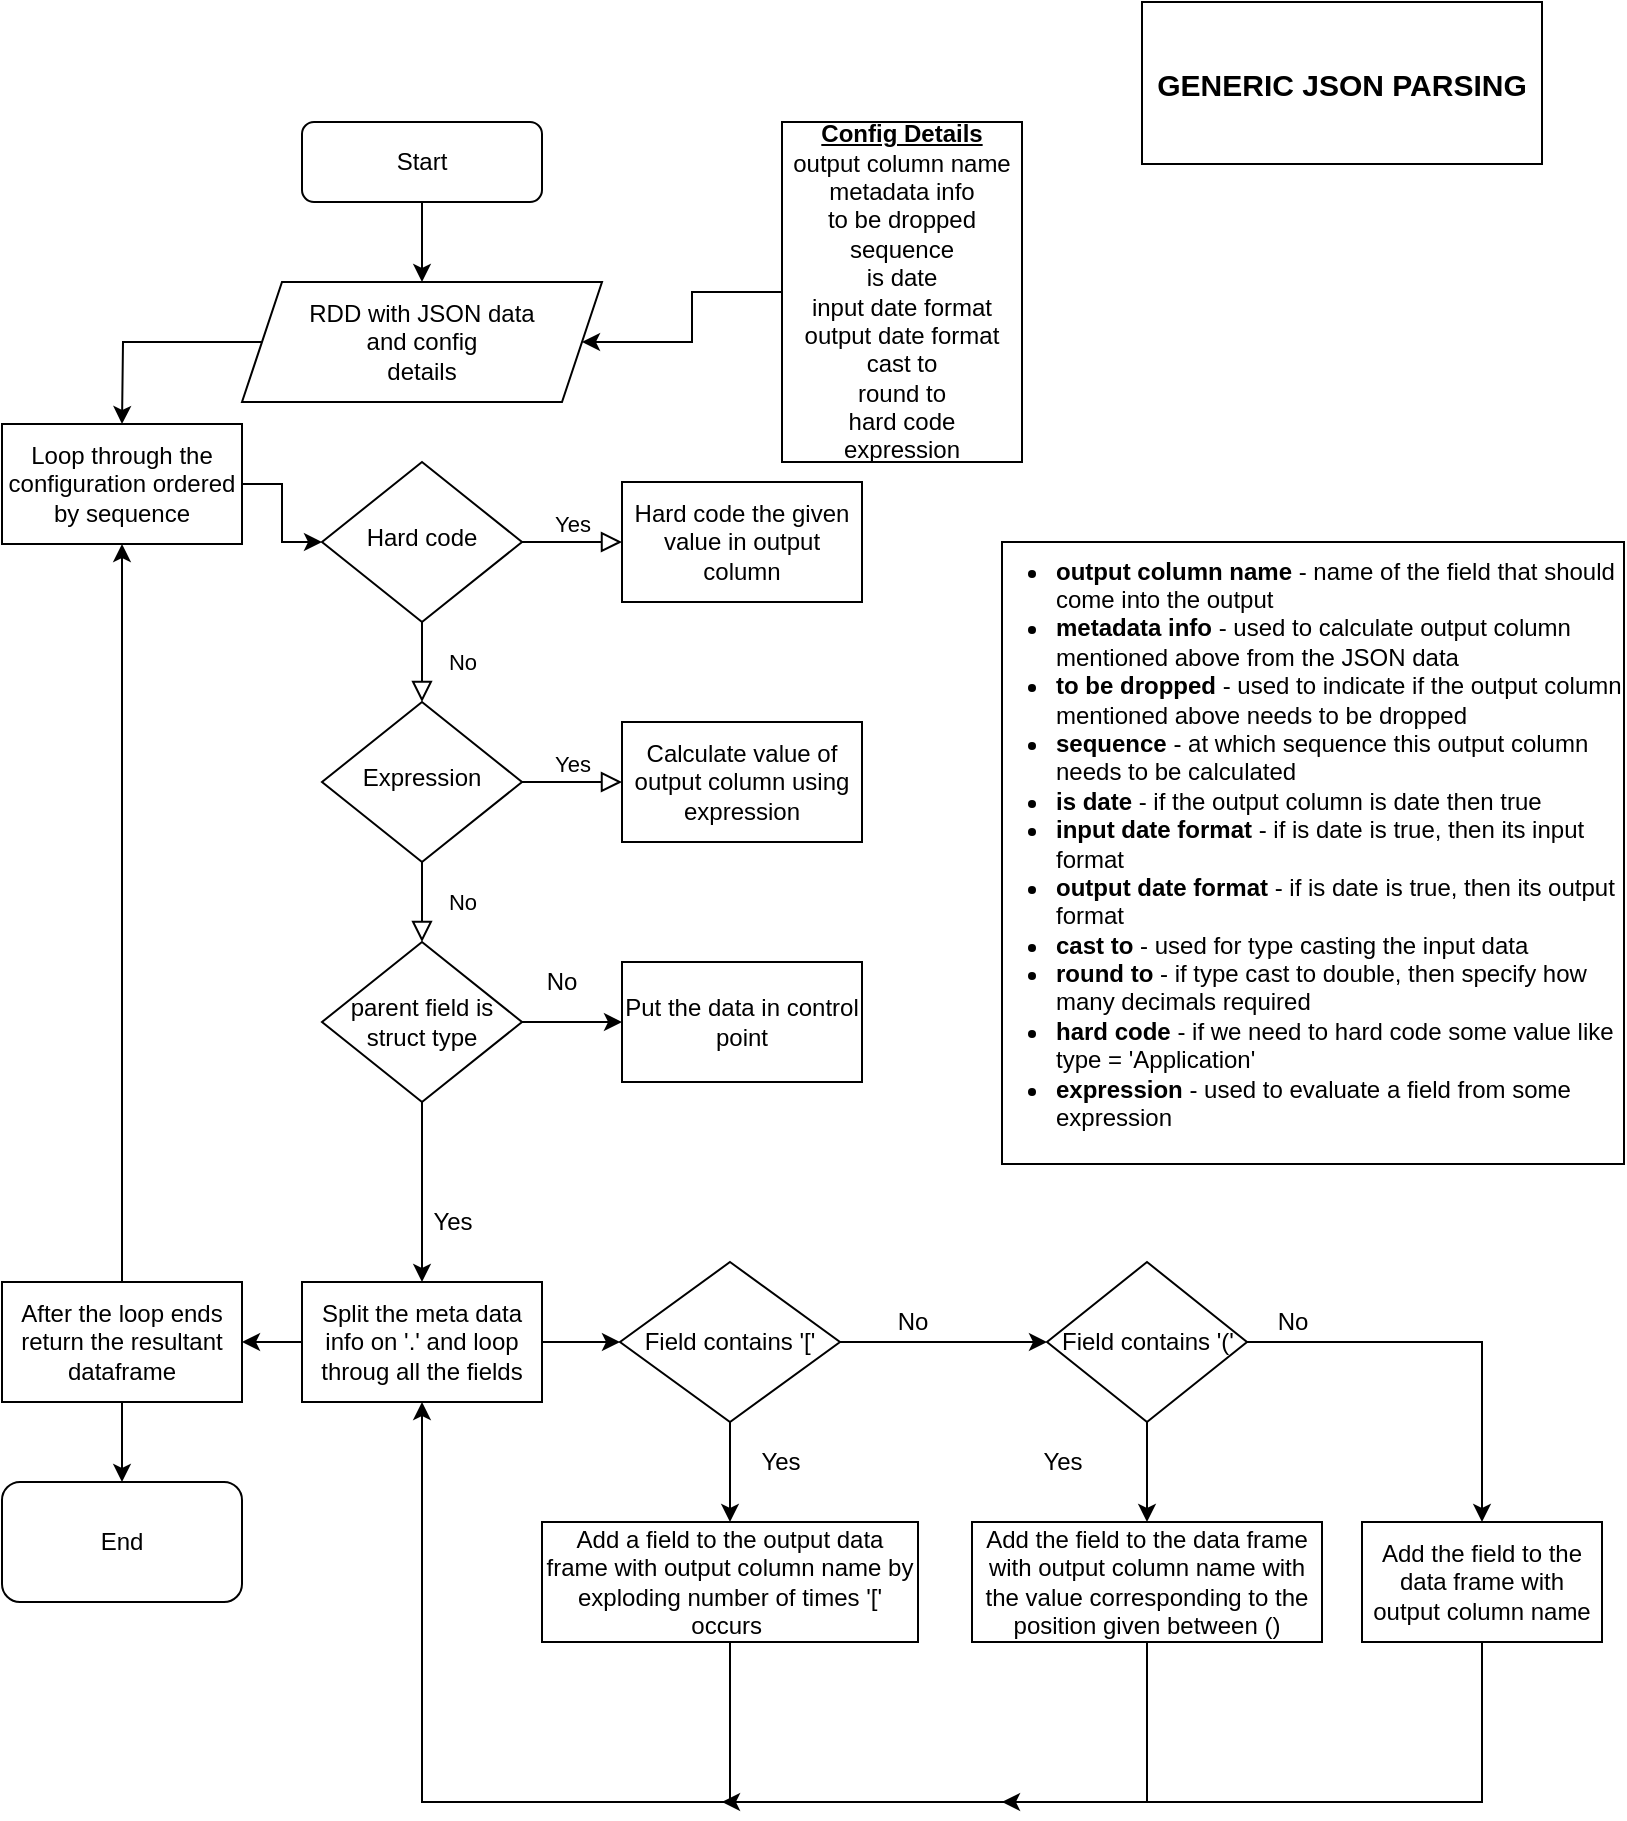 <mxfile version="14.9.5" type="github" pages="2">
  <diagram id="C5RBs43oDa-KdzZeNtuy" name="parsing">
    <mxGraphModel dx="1038" dy="624" grid="1" gridSize="10" guides="1" tooltips="1" connect="1" arrows="1" fold="1" page="1" pageScale="1" pageWidth="827" pageHeight="1169" math="0" shadow="0">
      <root>
        <mxCell id="WIyWlLk6GJQsqaUBKTNV-0" />
        <mxCell id="WIyWlLk6GJQsqaUBKTNV-1" parent="WIyWlLk6GJQsqaUBKTNV-0" />
        <mxCell id="6fu1KNPwRsRWhP71k715-2" value="" style="whiteSpace=wrap;html=1;aspect=fixed;" parent="WIyWlLk6GJQsqaUBKTNV-1" vertex="1">
          <mxGeometry x="510" y="309" width="311" height="311" as="geometry" />
        </mxCell>
        <mxCell id="URmaCaLnYU4HS1EAbrBs-4" value="" style="edgeStyle=orthogonalEdgeStyle;rounded=0;orthogonalLoop=1;jettySize=auto;html=1;" parent="WIyWlLk6GJQsqaUBKTNV-1" source="WIyWlLk6GJQsqaUBKTNV-3" target="URmaCaLnYU4HS1EAbrBs-2" edge="1">
          <mxGeometry relative="1" as="geometry" />
        </mxCell>
        <mxCell id="WIyWlLk6GJQsqaUBKTNV-3" value="Start" style="rounded=1;whiteSpace=wrap;html=1;fontSize=12;glass=0;strokeWidth=1;shadow=0;" parent="WIyWlLk6GJQsqaUBKTNV-1" vertex="1">
          <mxGeometry x="160" y="99" width="120" height="40" as="geometry" />
        </mxCell>
        <mxCell id="WIyWlLk6GJQsqaUBKTNV-4" value="No" style="rounded=0;html=1;jettySize=auto;orthogonalLoop=1;fontSize=11;endArrow=block;endFill=0;endSize=8;strokeWidth=1;shadow=0;labelBackgroundColor=none;edgeStyle=orthogonalEdgeStyle;" parent="WIyWlLk6GJQsqaUBKTNV-1" source="WIyWlLk6GJQsqaUBKTNV-6" target="WIyWlLk6GJQsqaUBKTNV-10" edge="1">
          <mxGeometry y="20" relative="1" as="geometry">
            <mxPoint as="offset" />
          </mxGeometry>
        </mxCell>
        <mxCell id="WIyWlLk6GJQsqaUBKTNV-5" value="Yes" style="edgeStyle=orthogonalEdgeStyle;rounded=0;html=1;jettySize=auto;orthogonalLoop=1;fontSize=11;endArrow=block;endFill=0;endSize=8;strokeWidth=1;shadow=0;labelBackgroundColor=none;" parent="WIyWlLk6GJQsqaUBKTNV-1" source="WIyWlLk6GJQsqaUBKTNV-6" edge="1">
          <mxGeometry y="10" relative="1" as="geometry">
            <mxPoint as="offset" />
            <mxPoint x="320" y="309" as="targetPoint" />
          </mxGeometry>
        </mxCell>
        <mxCell id="WIyWlLk6GJQsqaUBKTNV-6" value="Hard code" style="rhombus;whiteSpace=wrap;html=1;shadow=0;fontFamily=Helvetica;fontSize=12;align=center;strokeWidth=1;spacing=6;spacingTop=-4;" parent="WIyWlLk6GJQsqaUBKTNV-1" vertex="1">
          <mxGeometry x="170" y="269" width="100" height="80" as="geometry" />
        </mxCell>
        <mxCell id="WIyWlLk6GJQsqaUBKTNV-9" value="Yes" style="edgeStyle=orthogonalEdgeStyle;rounded=0;html=1;jettySize=auto;orthogonalLoop=1;fontSize=11;endArrow=block;endFill=0;endSize=8;strokeWidth=1;shadow=0;labelBackgroundColor=none;" parent="WIyWlLk6GJQsqaUBKTNV-1" source="WIyWlLk6GJQsqaUBKTNV-10" edge="1">
          <mxGeometry y="10" relative="1" as="geometry">
            <mxPoint as="offset" />
            <mxPoint x="320" y="429" as="targetPoint" />
          </mxGeometry>
        </mxCell>
        <mxCell id="WIyWlLk6GJQsqaUBKTNV-10" value="Expression" style="rhombus;whiteSpace=wrap;html=1;shadow=0;fontFamily=Helvetica;fontSize=12;align=center;strokeWidth=1;spacing=6;spacingTop=-4;" parent="WIyWlLk6GJQsqaUBKTNV-1" vertex="1">
          <mxGeometry x="170" y="389" width="100" height="80" as="geometry" />
        </mxCell>
        <mxCell id="cBiHzb_ngarxpg5YIPHh-1" style="edgeStyle=orthogonalEdgeStyle;rounded=0;orthogonalLoop=1;jettySize=auto;html=1;" parent="WIyWlLk6GJQsqaUBKTNV-1" source="URmaCaLnYU4HS1EAbrBs-2" edge="1">
          <mxGeometry relative="1" as="geometry">
            <mxPoint x="70" y="250" as="targetPoint" />
          </mxGeometry>
        </mxCell>
        <mxCell id="URmaCaLnYU4HS1EAbrBs-2" value="RDD with JSON data &lt;br&gt;and config&lt;br&gt;details" style="shape=parallelogram;perimeter=parallelogramPerimeter;whiteSpace=wrap;html=1;fixedSize=1;" parent="WIyWlLk6GJQsqaUBKTNV-1" vertex="1">
          <mxGeometry x="130" y="179" width="180" height="60" as="geometry" />
        </mxCell>
        <mxCell id="f21nMO-rB-nOfHqU8Tqs-0" style="edgeStyle=orthogonalEdgeStyle;rounded=0;orthogonalLoop=1;jettySize=auto;html=1;" parent="WIyWlLk6GJQsqaUBKTNV-1" source="URmaCaLnYU4HS1EAbrBs-5" target="URmaCaLnYU4HS1EAbrBs-2" edge="1">
          <mxGeometry relative="1" as="geometry" />
        </mxCell>
        <mxCell id="URmaCaLnYU4HS1EAbrBs-5" value="&lt;b&gt;&lt;u&gt;Config Details&lt;/u&gt;&lt;/b&gt;&lt;br&gt;output column name&lt;br&gt;metadata info&lt;br&gt;to be dropped&lt;br&gt;sequence&lt;br&gt;is date&lt;br&gt;input date format&lt;br&gt;output date format&lt;br&gt;cast to&lt;br&gt;round to&lt;br&gt;hard code&lt;br&gt;expression" style="whiteSpace=wrap;html=1;" parent="WIyWlLk6GJQsqaUBKTNV-1" vertex="1">
          <mxGeometry x="400" y="99" width="120" height="170" as="geometry" />
        </mxCell>
        <mxCell id="URmaCaLnYU4HS1EAbrBs-7" value="No" style="rounded=0;html=1;jettySize=auto;orthogonalLoop=1;fontSize=11;endArrow=block;endFill=0;endSize=8;strokeWidth=1;shadow=0;labelBackgroundColor=none;edgeStyle=orthogonalEdgeStyle;exitX=0.5;exitY=1;exitDx=0;exitDy=0;" parent="WIyWlLk6GJQsqaUBKTNV-1" source="WIyWlLk6GJQsqaUBKTNV-10" edge="1">
          <mxGeometry y="20" relative="1" as="geometry">
            <mxPoint as="offset" />
            <mxPoint x="230" y="519" as="sourcePoint" />
            <mxPoint x="220" y="509" as="targetPoint" />
          </mxGeometry>
        </mxCell>
        <mxCell id="URmaCaLnYU4HS1EAbrBs-9" style="edgeStyle=orthogonalEdgeStyle;rounded=0;orthogonalLoop=1;jettySize=auto;html=1;exitX=1;exitY=0.5;exitDx=0;exitDy=0;entryX=0;entryY=0.5;entryDx=0;entryDy=0;" parent="WIyWlLk6GJQsqaUBKTNV-1" source="URmaCaLnYU4HS1EAbrBs-8" target="URmaCaLnYU4HS1EAbrBs-13" edge="1">
          <mxGeometry relative="1" as="geometry">
            <mxPoint x="310" y="549" as="targetPoint" />
          </mxGeometry>
        </mxCell>
        <mxCell id="URmaCaLnYU4HS1EAbrBs-15" value="" style="edgeStyle=orthogonalEdgeStyle;rounded=0;orthogonalLoop=1;jettySize=auto;html=1;" parent="WIyWlLk6GJQsqaUBKTNV-1" source="URmaCaLnYU4HS1EAbrBs-8" target="URmaCaLnYU4HS1EAbrBs-14" edge="1">
          <mxGeometry relative="1" as="geometry" />
        </mxCell>
        <mxCell id="URmaCaLnYU4HS1EAbrBs-8" value="parent field is struct type" style="rhombus;whiteSpace=wrap;html=1;" parent="WIyWlLk6GJQsqaUBKTNV-1" vertex="1">
          <mxGeometry x="170" y="509" width="100" height="80" as="geometry" />
        </mxCell>
        <mxCell id="URmaCaLnYU4HS1EAbrBs-10" value="No" style="text;html=1;strokeColor=none;fillColor=none;align=center;verticalAlign=middle;whiteSpace=wrap;rounded=0;" parent="WIyWlLk6GJQsqaUBKTNV-1" vertex="1">
          <mxGeometry x="270" y="519" width="40" height="20" as="geometry" />
        </mxCell>
        <mxCell id="URmaCaLnYU4HS1EAbrBs-11" value="&lt;span&gt;Hard code the given&lt;/span&gt;&lt;br&gt;&lt;span&gt;value in output column&lt;/span&gt;" style="whiteSpace=wrap;html=1;" parent="WIyWlLk6GJQsqaUBKTNV-1" vertex="1">
          <mxGeometry x="320" y="279" width="120" height="60" as="geometry" />
        </mxCell>
        <mxCell id="URmaCaLnYU4HS1EAbrBs-12" value="&lt;span&gt;Calculate value of output column using expression&lt;/span&gt;" style="whiteSpace=wrap;html=1;" parent="WIyWlLk6GJQsqaUBKTNV-1" vertex="1">
          <mxGeometry x="320" y="399" width="120" height="60" as="geometry" />
        </mxCell>
        <mxCell id="URmaCaLnYU4HS1EAbrBs-13" value="Put the data in control point" style="whiteSpace=wrap;html=1;" parent="WIyWlLk6GJQsqaUBKTNV-1" vertex="1">
          <mxGeometry x="320" y="519" width="120" height="60" as="geometry" />
        </mxCell>
        <mxCell id="URmaCaLnYU4HS1EAbrBs-18" value="" style="edgeStyle=orthogonalEdgeStyle;rounded=0;orthogonalLoop=1;jettySize=auto;html=1;" parent="WIyWlLk6GJQsqaUBKTNV-1" source="URmaCaLnYU4HS1EAbrBs-14" target="URmaCaLnYU4HS1EAbrBs-17" edge="1">
          <mxGeometry relative="1" as="geometry" />
        </mxCell>
        <mxCell id="URmaCaLnYU4HS1EAbrBs-40" value="" style="edgeStyle=orthogonalEdgeStyle;rounded=0;orthogonalLoop=1;jettySize=auto;html=1;" parent="WIyWlLk6GJQsqaUBKTNV-1" source="URmaCaLnYU4HS1EAbrBs-14" target="URmaCaLnYU4HS1EAbrBs-39" edge="1">
          <mxGeometry relative="1" as="geometry" />
        </mxCell>
        <mxCell id="URmaCaLnYU4HS1EAbrBs-14" value="Split the meta data info on &#39;.&#39; and loop throug all the fields" style="whiteSpace=wrap;html=1;" parent="WIyWlLk6GJQsqaUBKTNV-1" vertex="1">
          <mxGeometry x="160" y="679" width="120" height="60" as="geometry" />
        </mxCell>
        <mxCell id="URmaCaLnYU4HS1EAbrBs-16" value="Yes" style="text;html=1;align=center;verticalAlign=middle;resizable=0;points=[];autosize=1;strokeColor=none;" parent="WIyWlLk6GJQsqaUBKTNV-1" vertex="1">
          <mxGeometry x="220" y="639" width="30" height="20" as="geometry" />
        </mxCell>
        <mxCell id="URmaCaLnYU4HS1EAbrBs-20" value="" style="edgeStyle=orthogonalEdgeStyle;rounded=0;orthogonalLoop=1;jettySize=auto;html=1;" parent="WIyWlLk6GJQsqaUBKTNV-1" source="URmaCaLnYU4HS1EAbrBs-17" target="URmaCaLnYU4HS1EAbrBs-19" edge="1">
          <mxGeometry relative="1" as="geometry" />
        </mxCell>
        <mxCell id="URmaCaLnYU4HS1EAbrBs-24" value="" style="edgeStyle=orthogonalEdgeStyle;rounded=0;orthogonalLoop=1;jettySize=auto;html=1;" parent="WIyWlLk6GJQsqaUBKTNV-1" source="URmaCaLnYU4HS1EAbrBs-17" target="URmaCaLnYU4HS1EAbrBs-23" edge="1">
          <mxGeometry relative="1" as="geometry" />
        </mxCell>
        <mxCell id="URmaCaLnYU4HS1EAbrBs-17" value="Field contains &#39;[&#39;" style="rhombus;whiteSpace=wrap;html=1;" parent="WIyWlLk6GJQsqaUBKTNV-1" vertex="1">
          <mxGeometry x="319" y="669" width="110" height="80" as="geometry" />
        </mxCell>
        <mxCell id="URmaCaLnYU4HS1EAbrBs-22" value="" style="edgeStyle=orthogonalEdgeStyle;rounded=0;orthogonalLoop=1;jettySize=auto;html=1;entryX=0.5;entryY=0;entryDx=0;entryDy=0;" parent="WIyWlLk6GJQsqaUBKTNV-1" source="URmaCaLnYU4HS1EAbrBs-19" target="URmaCaLnYU4HS1EAbrBs-27" edge="1">
          <mxGeometry relative="1" as="geometry">
            <mxPoint x="650" y="709" as="targetPoint" />
          </mxGeometry>
        </mxCell>
        <mxCell id="URmaCaLnYU4HS1EAbrBs-26" value="" style="edgeStyle=orthogonalEdgeStyle;rounded=0;orthogonalLoop=1;jettySize=auto;html=1;" parent="WIyWlLk6GJQsqaUBKTNV-1" source="URmaCaLnYU4HS1EAbrBs-19" target="URmaCaLnYU4HS1EAbrBs-25" edge="1">
          <mxGeometry relative="1" as="geometry" />
        </mxCell>
        <mxCell id="URmaCaLnYU4HS1EAbrBs-19" value="Field contains &#39;(&#39;" style="rhombus;whiteSpace=wrap;html=1;" parent="WIyWlLk6GJQsqaUBKTNV-1" vertex="1">
          <mxGeometry x="532.5" y="669" width="100" height="80" as="geometry" />
        </mxCell>
        <mxCell id="URmaCaLnYU4HS1EAbrBs-30" style="edgeStyle=orthogonalEdgeStyle;rounded=0;orthogonalLoop=1;jettySize=auto;html=1;exitX=0.5;exitY=1;exitDx=0;exitDy=0;entryX=0.5;entryY=1;entryDx=0;entryDy=0;" parent="WIyWlLk6GJQsqaUBKTNV-1" source="URmaCaLnYU4HS1EAbrBs-23" target="URmaCaLnYU4HS1EAbrBs-14" edge="1">
          <mxGeometry relative="1" as="geometry">
            <mxPoint x="220" y="749" as="targetPoint" />
            <Array as="points">
              <mxPoint x="374" y="939" />
              <mxPoint x="220" y="939" />
            </Array>
          </mxGeometry>
        </mxCell>
        <mxCell id="URmaCaLnYU4HS1EAbrBs-23" value="Add a field to the output data frame with output column name by exploding number of times &#39;[&#39; occurs&amp;nbsp;" style="whiteSpace=wrap;html=1;" parent="WIyWlLk6GJQsqaUBKTNV-1" vertex="1">
          <mxGeometry x="280" y="799" width="188" height="60" as="geometry" />
        </mxCell>
        <mxCell id="URmaCaLnYU4HS1EAbrBs-32" style="edgeStyle=orthogonalEdgeStyle;rounded=0;orthogonalLoop=1;jettySize=auto;html=1;exitX=0.5;exitY=1;exitDx=0;exitDy=0;" parent="WIyWlLk6GJQsqaUBKTNV-1" source="URmaCaLnYU4HS1EAbrBs-25" edge="1">
          <mxGeometry relative="1" as="geometry">
            <mxPoint x="370" y="939" as="targetPoint" />
            <Array as="points">
              <mxPoint x="583" y="939" />
            </Array>
          </mxGeometry>
        </mxCell>
        <mxCell id="URmaCaLnYU4HS1EAbrBs-25" value="&lt;span&gt;Add the field to the data frame with output column name with the value corresponding to the position given between ()&lt;/span&gt;" style="whiteSpace=wrap;html=1;" parent="WIyWlLk6GJQsqaUBKTNV-1" vertex="1">
          <mxGeometry x="495" y="799" width="175" height="60" as="geometry" />
        </mxCell>
        <mxCell id="URmaCaLnYU4HS1EAbrBs-33" style="edgeStyle=orthogonalEdgeStyle;rounded=0;orthogonalLoop=1;jettySize=auto;html=1;exitX=0.5;exitY=1;exitDx=0;exitDy=0;" parent="WIyWlLk6GJQsqaUBKTNV-1" source="URmaCaLnYU4HS1EAbrBs-27" edge="1">
          <mxGeometry relative="1" as="geometry">
            <mxPoint x="510" y="939" as="targetPoint" />
            <Array as="points">
              <mxPoint x="750" y="939" />
            </Array>
          </mxGeometry>
        </mxCell>
        <mxCell id="URmaCaLnYU4HS1EAbrBs-27" value="Add the field to the data frame with output column name" style="whiteSpace=wrap;html=1;" parent="WIyWlLk6GJQsqaUBKTNV-1" vertex="1">
          <mxGeometry x="690" y="799" width="120" height="60" as="geometry" />
        </mxCell>
        <mxCell id="URmaCaLnYU4HS1EAbrBs-35" value="No" style="text;html=1;align=center;verticalAlign=middle;resizable=0;points=[];autosize=1;strokeColor=none;" parent="WIyWlLk6GJQsqaUBKTNV-1" vertex="1">
          <mxGeometry x="640" y="689" width="30" height="20" as="geometry" />
        </mxCell>
        <mxCell id="URmaCaLnYU4HS1EAbrBs-36" value="No" style="text;html=1;align=center;verticalAlign=middle;resizable=0;points=[];autosize=1;strokeColor=none;" parent="WIyWlLk6GJQsqaUBKTNV-1" vertex="1">
          <mxGeometry x="450" y="689" width="30" height="20" as="geometry" />
        </mxCell>
        <mxCell id="URmaCaLnYU4HS1EAbrBs-37" value="Yes" style="text;html=1;align=center;verticalAlign=middle;resizable=0;points=[];autosize=1;strokeColor=none;" parent="WIyWlLk6GJQsqaUBKTNV-1" vertex="1">
          <mxGeometry x="384" y="759" width="30" height="20" as="geometry" />
        </mxCell>
        <mxCell id="URmaCaLnYU4HS1EAbrBs-38" value="Yes" style="text;html=1;align=center;verticalAlign=middle;resizable=0;points=[];autosize=1;strokeColor=none;" parent="WIyWlLk6GJQsqaUBKTNV-1" vertex="1">
          <mxGeometry x="525" y="759" width="30" height="20" as="geometry" />
        </mxCell>
        <mxCell id="URmaCaLnYU4HS1EAbrBs-42" value="" style="edgeStyle=orthogonalEdgeStyle;rounded=0;orthogonalLoop=1;jettySize=auto;html=1;" parent="WIyWlLk6GJQsqaUBKTNV-1" source="URmaCaLnYU4HS1EAbrBs-39" target="URmaCaLnYU4HS1EAbrBs-41" edge="1">
          <mxGeometry relative="1" as="geometry" />
        </mxCell>
        <mxCell id="cBiHzb_ngarxpg5YIPHh-4" style="edgeStyle=orthogonalEdgeStyle;rounded=0;orthogonalLoop=1;jettySize=auto;html=1;entryX=0.5;entryY=1;entryDx=0;entryDy=0;" parent="WIyWlLk6GJQsqaUBKTNV-1" source="URmaCaLnYU4HS1EAbrBs-39" target="cBiHzb_ngarxpg5YIPHh-0" edge="1">
          <mxGeometry relative="1" as="geometry" />
        </mxCell>
        <mxCell id="URmaCaLnYU4HS1EAbrBs-39" value="After the loop ends return the resultant dataframe" style="whiteSpace=wrap;html=1;" parent="WIyWlLk6GJQsqaUBKTNV-1" vertex="1">
          <mxGeometry x="10" y="679" width="120" height="60" as="geometry" />
        </mxCell>
        <mxCell id="URmaCaLnYU4HS1EAbrBs-41" value="End" style="rounded=1;whiteSpace=wrap;html=1;" parent="WIyWlLk6GJQsqaUBKTNV-1" vertex="1">
          <mxGeometry x="10" y="779" width="120" height="60" as="geometry" />
        </mxCell>
        <mxCell id="XpdEg-C_2FEA5WS1l5iR-0" value="&lt;b&gt;&lt;font style=&quot;font-size: 15px&quot;&gt;GENERIC JSON PARSING&lt;/font&gt;&lt;/b&gt;" style="whiteSpace=wrap;html=1;" parent="WIyWlLk6GJQsqaUBKTNV-1" vertex="1">
          <mxGeometry x="580" y="39" width="200" height="81" as="geometry" />
        </mxCell>
        <mxCell id="cBiHzb_ngarxpg5YIPHh-3" style="edgeStyle=orthogonalEdgeStyle;rounded=0;orthogonalLoop=1;jettySize=auto;html=1;" parent="WIyWlLk6GJQsqaUBKTNV-1" source="cBiHzb_ngarxpg5YIPHh-0" target="WIyWlLk6GJQsqaUBKTNV-6" edge="1">
          <mxGeometry relative="1" as="geometry" />
        </mxCell>
        <mxCell id="cBiHzb_ngarxpg5YIPHh-0" value="Loop through the configuration ordered by sequence" style="whiteSpace=wrap;html=1;" parent="WIyWlLk6GJQsqaUBKTNV-1" vertex="1">
          <mxGeometry x="10" y="250" width="120" height="60" as="geometry" />
        </mxCell>
        <mxCell id="6fu1KNPwRsRWhP71k715-1" value="&lt;ul&gt;&lt;li&gt;&lt;b&gt;output column name&lt;/b&gt; - name of the field that should come into the output&lt;/li&gt;&lt;li&gt;&lt;b&gt;metadata info&lt;/b&gt; - used to calculate output column mentioned above from the JSON data&lt;/li&gt;&lt;li&gt;&lt;b&gt;to be dropped&lt;/b&gt; - used to indicate if the output column mentioned above needs to be dropped&lt;/li&gt;&lt;li&gt;&lt;b&gt;sequence&lt;/b&gt; - at which sequence this output column needs to be calculated&lt;/li&gt;&lt;li&gt;&lt;b&gt;is date&lt;/b&gt; - if the output column is date then true&lt;/li&gt;&lt;li&gt;&lt;b&gt;input date format&lt;/b&gt; - if is date is true, then its input format&lt;/li&gt;&lt;li&gt;&lt;b&gt;output date format&lt;/b&gt; - if is date is true, then its output format&lt;/li&gt;&lt;li&gt;&lt;b&gt;cast to&lt;/b&gt; - used for type casting the input data&lt;/li&gt;&lt;li&gt;&lt;b&gt;round to&lt;/b&gt; - if type cast to double, then specify how many decimals required&lt;/li&gt;&lt;li&gt;&lt;b&gt;hard code&lt;/b&gt; - if we need to hard code some value like type = &#39;Application&#39;&lt;/li&gt;&lt;li&gt;&lt;b&gt;expression&lt;/b&gt; - used to evaluate a field from some expression&lt;/li&gt;&lt;/ul&gt;" style="text;html=1;strokeColor=none;fillColor=none;align=left;verticalAlign=middle;whiteSpace=wrap;rounded=0;" parent="WIyWlLk6GJQsqaUBKTNV-1" vertex="1">
          <mxGeometry x="495" y="279" width="325" height="361" as="geometry" />
        </mxCell>
      </root>
    </mxGraphModel>
  </diagram>
  <diagram id="u2HsZxxzuq3RQ41EybqB" name="enrichment">
    <mxGraphModel dx="1038" dy="624" grid="1" gridSize="10" guides="1" tooltips="1" connect="1" arrows="1" fold="1" page="1" pageScale="1" pageWidth="827" pageHeight="1169" math="0" shadow="0">
      <root>
        <mxCell id="BqmCzdSlq5FXhEj4esph-0" />
        <mxCell id="BqmCzdSlq5FXhEj4esph-1" parent="BqmCzdSlq5FXhEj4esph-0" />
        <mxCell id="BqmCzdSlq5FXhEj4esph-7" value="&lt;b&gt;&lt;u&gt;Configuration Details&lt;/u&gt;&lt;/b&gt;&lt;br&gt;table name&lt;br&gt;table query&lt;br&gt;extract columns&lt;br&gt;master join columns&lt;br&gt;enrich join columns&lt;br&gt;join expression&lt;br&gt;join type&lt;br&gt;additional columns&lt;br&gt;column data types&lt;br&gt;drop columns&lt;br&gt;column rename&lt;br&gt;filter condition" style="rounded=0;whiteSpace=wrap;html=1;" parent="BqmCzdSlq5FXhEj4esph-1" vertex="1">
          <mxGeometry x="707" width="120" height="260" as="geometry" />
        </mxCell>
        <mxCell id="BLwmwBdNt_kXqMHtZqJM-30" value="&lt;b&gt;&lt;font style=&quot;font-size: 14px&quot;&gt;DYNAMIC ENRICHMENT&lt;/font&gt;&lt;/b&gt;" style="whiteSpace=wrap;html=1;" parent="BqmCzdSlq5FXhEj4esph-1" vertex="1">
          <mxGeometry width="180" height="100" as="geometry" />
        </mxCell>
      </root>
    </mxGraphModel>
  </diagram>
</mxfile>
